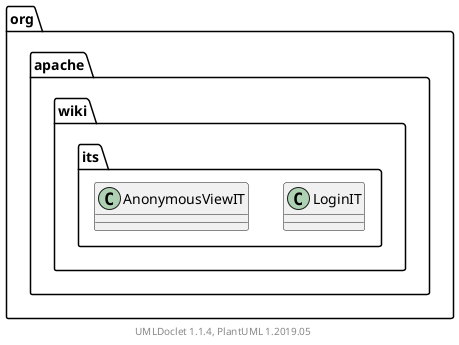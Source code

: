 @startuml

    namespace org.apache.wiki.its {

        class LoginIT [[LoginIT.html]] {
        }

        class AnonymousViewIT [[AnonymousViewIT.html]] {
        }

    }


    center footer UMLDoclet 1.1.4, PlantUML 1.2019.05
@enduml
